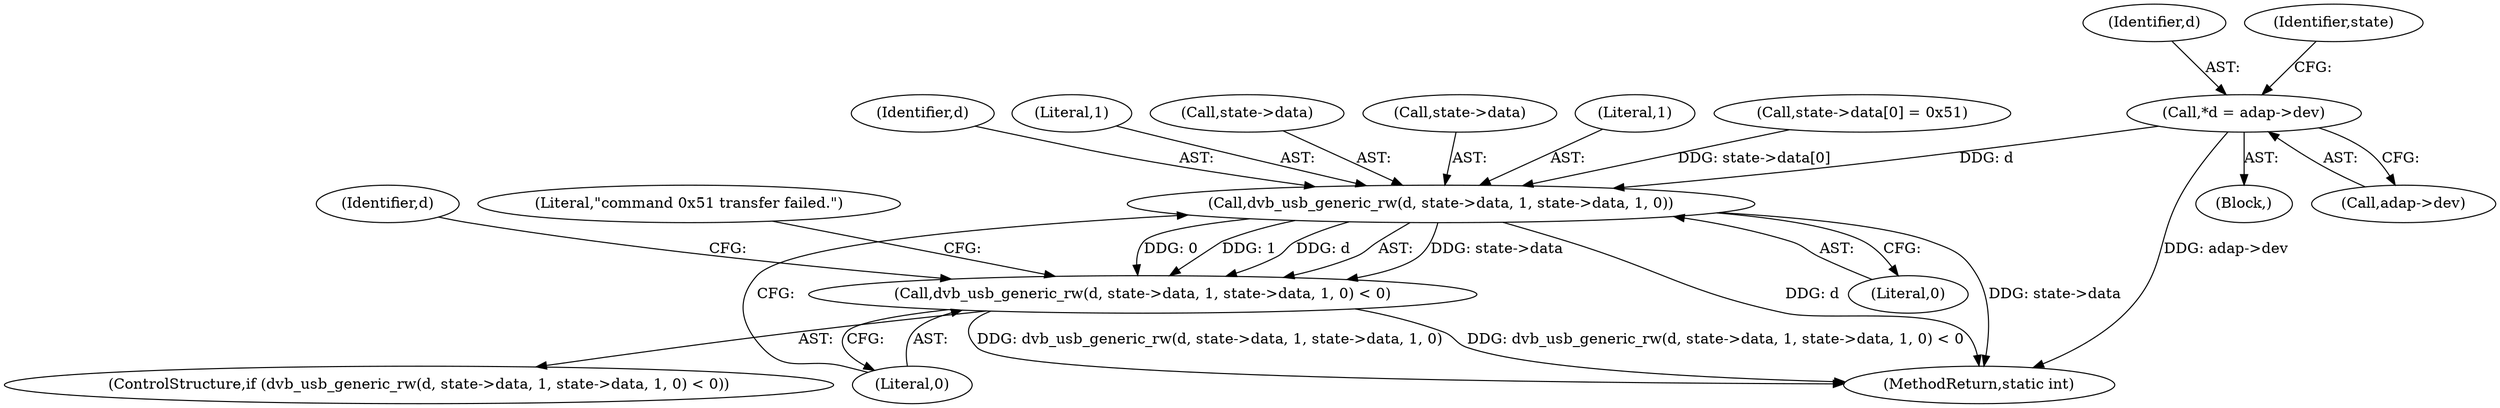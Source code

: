 digraph "0_linux_606142af57dad981b78707234cfbd15f9f7b7125@pointer" {
"1000104" [label="(Call,*d = adap->dev)"];
"1000129" [label="(Call,dvb_usb_generic_rw(d, state->data, 1, state->data, 1, 0))"];
"1000128" [label="(Call,dvb_usb_generic_rw(d, state->data, 1, state->data, 1, 0) < 0)"];
"1000130" [label="(Identifier,d)"];
"1000134" [label="(Literal,1)"];
"1000131" [label="(Call,state->data)"];
"1000135" [label="(Call,state->data)"];
"1000104" [label="(Call,*d = adap->dev)"];
"1000105" [label="(Identifier,d)"];
"1000203" [label="(MethodReturn,static int)"];
"1000129" [label="(Call,dvb_usb_generic_rw(d, state->data, 1, state->data, 1, 0))"];
"1000128" [label="(Call,dvb_usb_generic_rw(d, state->data, 1, state->data, 1, 0) < 0)"];
"1000139" [label="(Literal,0)"];
"1000138" [label="(Literal,1)"];
"1000102" [label="(Block,)"];
"1000120" [label="(Call,state->data[0] = 0x51)"];
"1000111" [label="(Identifier,state)"];
"1000106" [label="(Call,adap->dev)"];
"1000146" [label="(Identifier,d)"];
"1000140" [label="(Literal,0)"];
"1000142" [label="(Literal,\"command 0x51 transfer failed.\")"];
"1000127" [label="(ControlStructure,if (dvb_usb_generic_rw(d, state->data, 1, state->data, 1, 0) < 0))"];
"1000104" -> "1000102"  [label="AST: "];
"1000104" -> "1000106"  [label="CFG: "];
"1000105" -> "1000104"  [label="AST: "];
"1000106" -> "1000104"  [label="AST: "];
"1000111" -> "1000104"  [label="CFG: "];
"1000104" -> "1000203"  [label="DDG: adap->dev"];
"1000104" -> "1000129"  [label="DDG: d"];
"1000129" -> "1000128"  [label="AST: "];
"1000129" -> "1000139"  [label="CFG: "];
"1000130" -> "1000129"  [label="AST: "];
"1000131" -> "1000129"  [label="AST: "];
"1000134" -> "1000129"  [label="AST: "];
"1000135" -> "1000129"  [label="AST: "];
"1000138" -> "1000129"  [label="AST: "];
"1000139" -> "1000129"  [label="AST: "];
"1000140" -> "1000129"  [label="CFG: "];
"1000129" -> "1000203"  [label="DDG: d"];
"1000129" -> "1000203"  [label="DDG: state->data"];
"1000129" -> "1000128"  [label="DDG: state->data"];
"1000129" -> "1000128"  [label="DDG: 0"];
"1000129" -> "1000128"  [label="DDG: 1"];
"1000129" -> "1000128"  [label="DDG: d"];
"1000120" -> "1000129"  [label="DDG: state->data[0]"];
"1000128" -> "1000127"  [label="AST: "];
"1000128" -> "1000140"  [label="CFG: "];
"1000140" -> "1000128"  [label="AST: "];
"1000142" -> "1000128"  [label="CFG: "];
"1000146" -> "1000128"  [label="CFG: "];
"1000128" -> "1000203"  [label="DDG: dvb_usb_generic_rw(d, state->data, 1, state->data, 1, 0)"];
"1000128" -> "1000203"  [label="DDG: dvb_usb_generic_rw(d, state->data, 1, state->data, 1, 0) < 0"];
}
